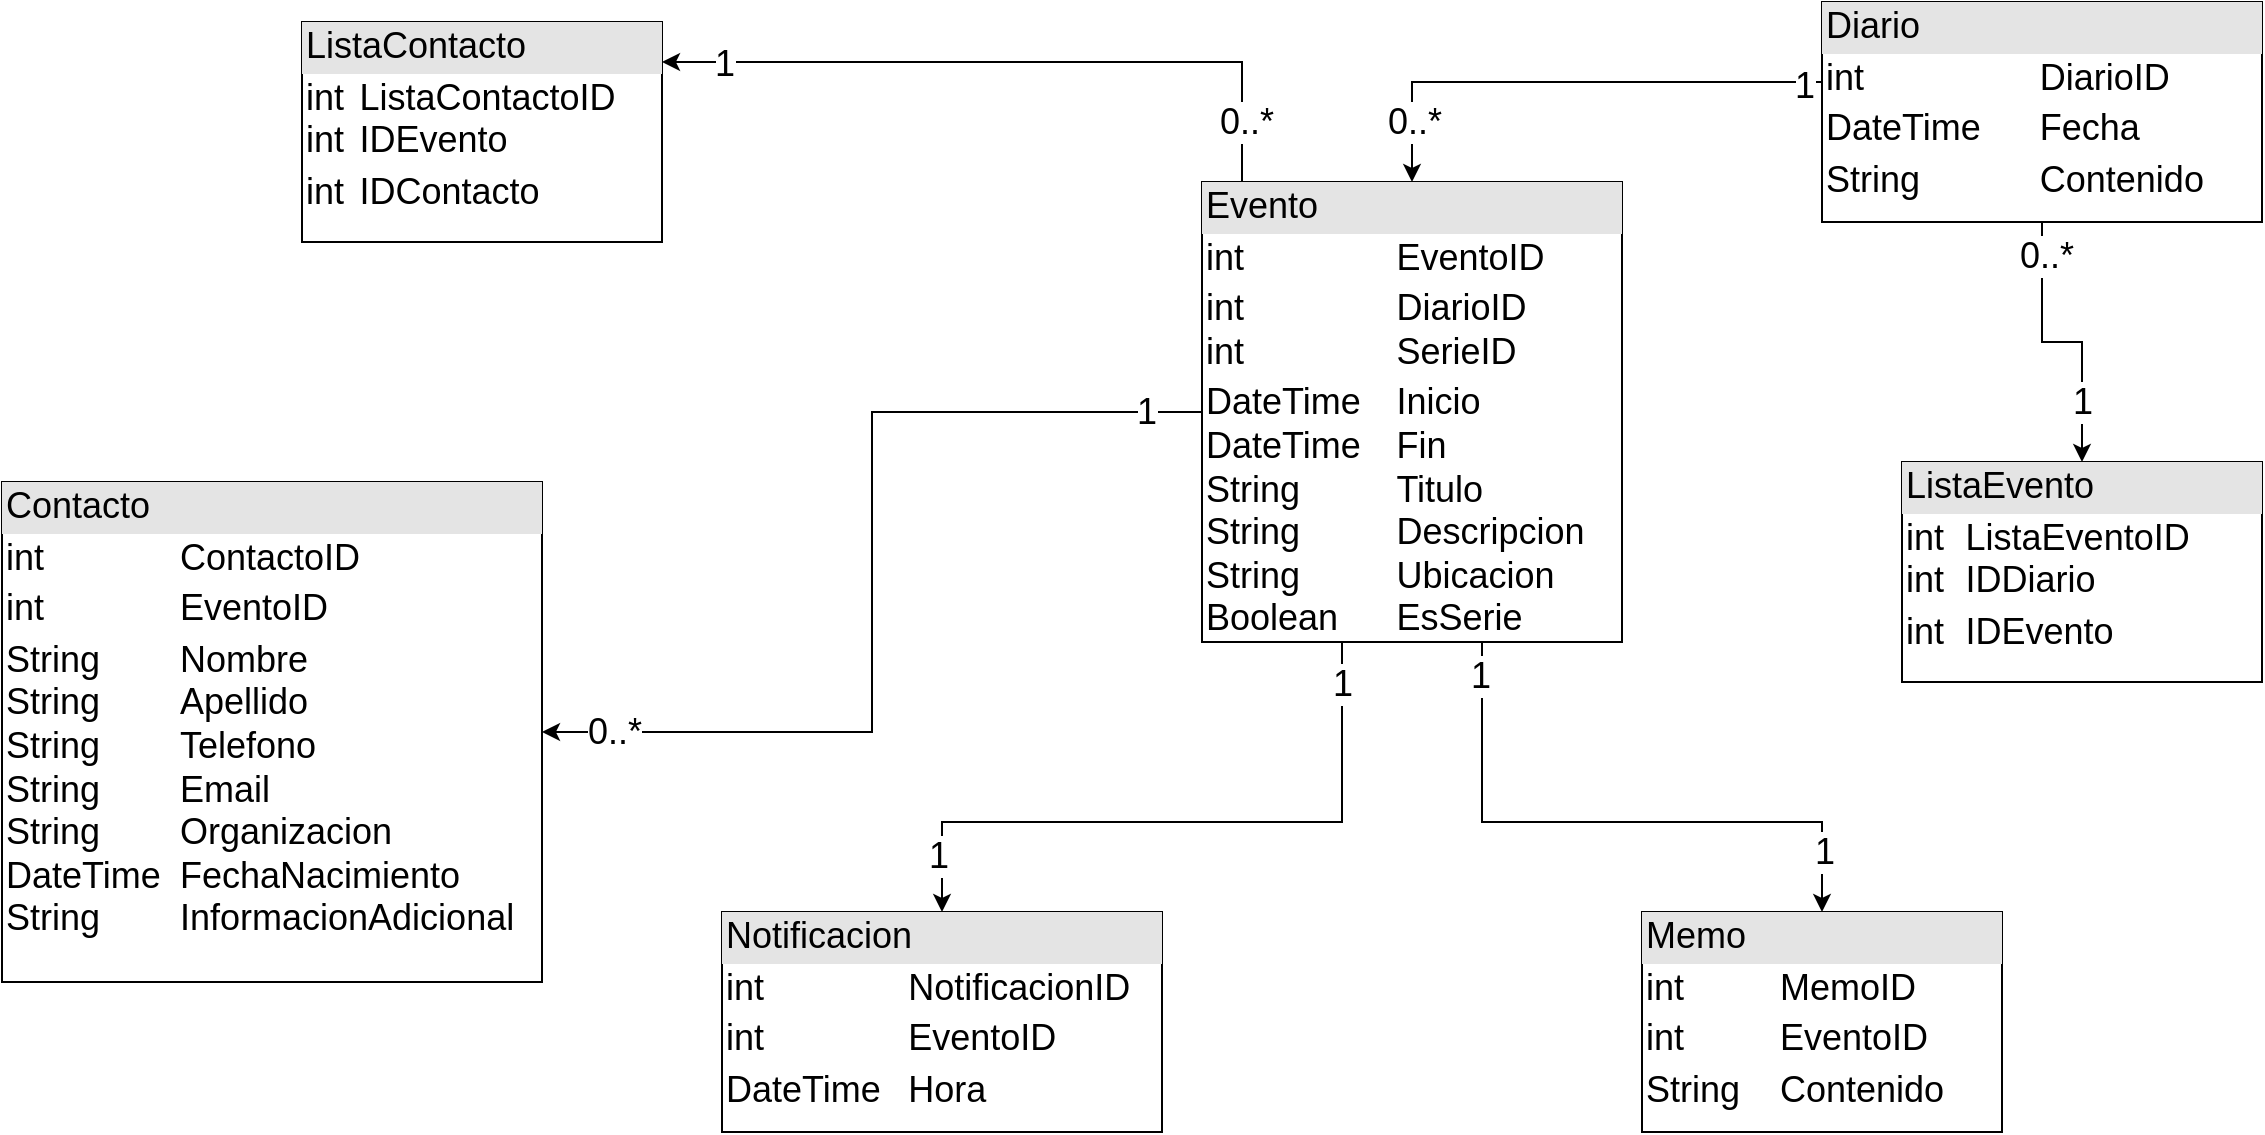 <mxfile version="14.6.8" type="device"><diagram id="wIh8t5mPLOcBqdB9Jo3H" name="Page-1"><mxGraphModel dx="1086" dy="627" grid="1" gridSize="10" guides="1" tooltips="1" connect="1" arrows="1" fold="1" page="1" pageScale="1" pageWidth="827" pageHeight="1169" math="0" shadow="0"><root><mxCell id="0"/><mxCell id="1" parent="0"/><mxCell id="i-67r1jPQigWwQzcKloS-8" value="&lt;div style=&quot;box-sizing: border-box ; width: 100% ; background: #e4e4e4 ; padding: 2px&quot;&gt;Contacto&lt;/div&gt;&lt;table style=&quot;width: 100% ; font-size: 1em&quot; cellpadding=&quot;2&quot; cellspacing=&quot;0&quot;&gt;&lt;tbody&gt;&lt;tr&gt;&lt;td&gt;int&lt;/td&gt;&lt;td&gt;ContactoID&lt;/td&gt;&lt;/tr&gt;&lt;tr&gt;&lt;td&gt;int&lt;/td&gt;&lt;td&gt;EventoID&lt;/td&gt;&lt;/tr&gt;&lt;tr&gt;&lt;td&gt;String&lt;br&gt;String&lt;br&gt;String&lt;br&gt;String&lt;br&gt;String&lt;br&gt;DateTime&lt;br&gt;String&lt;/td&gt;&lt;td&gt;Nombre&lt;br&gt;Apellido&lt;br&gt;Telefono&lt;br&gt;Email&lt;br&gt;Organizacion&lt;br&gt;FechaNacimiento&lt;br&gt;InformacionAdicional&lt;/td&gt;&lt;/tr&gt;&lt;/tbody&gt;&lt;/table&gt;" style="verticalAlign=top;align=left;overflow=fill;html=1;fontSize=18;" parent="1" vertex="1"><mxGeometry x="50" y="260" width="270" height="250" as="geometry"/></mxCell><mxCell id="i-67r1jPQigWwQzcKloS-9" value="&lt;div style=&quot;box-sizing: border-box ; width: 100% ; background: #e4e4e4 ; padding: 2px&quot;&gt;Memo&lt;/div&gt;&lt;table style=&quot;width: 100% ; font-size: 1em&quot; cellpadding=&quot;2&quot; cellspacing=&quot;0&quot;&gt;&lt;tbody&gt;&lt;tr&gt;&lt;td&gt;int&lt;/td&gt;&lt;td&gt;MemoID&lt;/td&gt;&lt;/tr&gt;&lt;tr&gt;&lt;td&gt;int&lt;/td&gt;&lt;td&gt;EventoID&lt;/td&gt;&lt;/tr&gt;&lt;tr&gt;&lt;td&gt;String&lt;/td&gt;&lt;td&gt;Contenido&lt;/td&gt;&lt;/tr&gt;&lt;/tbody&gt;&lt;/table&gt;" style="verticalAlign=top;align=left;overflow=fill;html=1;fontSize=18;" parent="1" vertex="1"><mxGeometry x="870" y="475" width="180" height="110" as="geometry"/></mxCell><mxCell id="i-67r1jPQigWwQzcKloS-10" value="&lt;div style=&quot;box-sizing: border-box ; width: 100% ; background: #e4e4e4 ; padding: 2px&quot;&gt;Notificacion&lt;/div&gt;&lt;table style=&quot;width: 100% ; font-size: 1em&quot; cellpadding=&quot;2&quot; cellspacing=&quot;0&quot;&gt;&lt;tbody&gt;&lt;tr&gt;&lt;td&gt;int&lt;/td&gt;&lt;td&gt;NotificacionID&lt;/td&gt;&lt;/tr&gt;&lt;tr&gt;&lt;td&gt;int&lt;/td&gt;&lt;td&gt;EventoID&lt;/td&gt;&lt;/tr&gt;&lt;tr&gt;&lt;td&gt;DateTime&lt;/td&gt;&lt;td&gt;Hora&lt;/td&gt;&lt;/tr&gt;&lt;/tbody&gt;&lt;/table&gt;" style="verticalAlign=top;align=left;overflow=fill;html=1;fontSize=18;" parent="1" vertex="1"><mxGeometry x="410" y="475" width="220" height="110" as="geometry"/></mxCell><mxCell id="R7Fc-hDYU7Bgv7qYm1vR-2" style="edgeStyle=orthogonalEdgeStyle;rounded=0;orthogonalLoop=1;jettySize=auto;html=1;entryX=1;entryY=0.5;entryDx=0;entryDy=0;" edge="1" parent="1" source="i-67r1jPQigWwQzcKloS-11" target="i-67r1jPQigWwQzcKloS-8"><mxGeometry relative="1" as="geometry"/></mxCell><mxCell id="R7Fc-hDYU7Bgv7qYm1vR-7" value="1" style="edgeLabel;html=1;align=center;verticalAlign=middle;resizable=0;points=[];fontSize=18;" vertex="1" connectable="0" parent="R7Fc-hDYU7Bgv7qYm1vR-2"><mxGeometry x="-0.883" relative="1" as="geometry"><mxPoint as="offset"/></mxGeometry></mxCell><mxCell id="R7Fc-hDYU7Bgv7qYm1vR-8" value="0..*" style="edgeLabel;html=1;align=center;verticalAlign=middle;resizable=0;points=[];fontSize=18;" vertex="1" connectable="0" parent="R7Fc-hDYU7Bgv7qYm1vR-2"><mxGeometry x="0.853" relative="1" as="geometry"><mxPoint as="offset"/></mxGeometry></mxCell><mxCell id="R7Fc-hDYU7Bgv7qYm1vR-3" style="edgeStyle=orthogonalEdgeStyle;rounded=0;orthogonalLoop=1;jettySize=auto;html=1;" edge="1" parent="1" source="i-67r1jPQigWwQzcKloS-11" target="i-67r1jPQigWwQzcKloS-10"><mxGeometry relative="1" as="geometry"><Array as="points"><mxPoint x="720" y="430"/><mxPoint x="520" y="430"/></Array></mxGeometry></mxCell><mxCell id="R7Fc-hDYU7Bgv7qYm1vR-9" value="1" style="edgeLabel;html=1;align=center;verticalAlign=middle;resizable=0;points=[];fontSize=18;" vertex="1" connectable="0" parent="R7Fc-hDYU7Bgv7qYm1vR-3"><mxGeometry x="-0.937" relative="1" as="geometry"><mxPoint y="10" as="offset"/></mxGeometry></mxCell><mxCell id="R7Fc-hDYU7Bgv7qYm1vR-11" value="1" style="edgeLabel;html=1;align=center;verticalAlign=middle;resizable=0;points=[];fontSize=18;" vertex="1" connectable="0" parent="R7Fc-hDYU7Bgv7qYm1vR-3"><mxGeometry x="0.83" y="-2" relative="1" as="geometry"><mxPoint as="offset"/></mxGeometry></mxCell><mxCell id="R7Fc-hDYU7Bgv7qYm1vR-4" style="edgeStyle=orthogonalEdgeStyle;rounded=0;orthogonalLoop=1;jettySize=auto;html=1;entryX=0.5;entryY=0;entryDx=0;entryDy=0;" edge="1" parent="1" source="i-67r1jPQigWwQzcKloS-11" target="i-67r1jPQigWwQzcKloS-9"><mxGeometry relative="1" as="geometry"><Array as="points"><mxPoint x="790" y="430"/><mxPoint x="960" y="430"/></Array></mxGeometry></mxCell><mxCell id="R7Fc-hDYU7Bgv7qYm1vR-10" value="1" style="edgeLabel;html=1;align=center;verticalAlign=middle;resizable=0;points=[];fontSize=18;" vertex="1" connectable="0" parent="R7Fc-hDYU7Bgv7qYm1vR-4"><mxGeometry x="-0.889" y="-1" relative="1" as="geometry"><mxPoint as="offset"/></mxGeometry></mxCell><mxCell id="R7Fc-hDYU7Bgv7qYm1vR-12" value="1" style="edgeLabel;html=1;align=center;verticalAlign=middle;resizable=0;points=[];fontSize=18;" vertex="1" connectable="0" parent="R7Fc-hDYU7Bgv7qYm1vR-4"><mxGeometry x="0.802" y="1" relative="1" as="geometry"><mxPoint as="offset"/></mxGeometry></mxCell><mxCell id="R7Fc-hDYU7Bgv7qYm1vR-20" style="edgeStyle=orthogonalEdgeStyle;rounded=0;orthogonalLoop=1;jettySize=auto;html=1;fontSize=18;" edge="1" parent="1" source="i-67r1jPQigWwQzcKloS-11" target="R7Fc-hDYU7Bgv7qYm1vR-18"><mxGeometry relative="1" as="geometry"><Array as="points"><mxPoint x="670" y="50"/></Array></mxGeometry></mxCell><mxCell id="R7Fc-hDYU7Bgv7qYm1vR-21" value="1" style="edgeLabel;html=1;align=center;verticalAlign=middle;resizable=0;points=[];fontSize=18;" vertex="1" connectable="0" parent="R7Fc-hDYU7Bgv7qYm1vR-20"><mxGeometry x="0.825" y="1" relative="1" as="geometry"><mxPoint as="offset"/></mxGeometry></mxCell><mxCell id="R7Fc-hDYU7Bgv7qYm1vR-22" value="0..*" style="edgeLabel;html=1;align=center;verticalAlign=middle;resizable=0;points=[];fontSize=18;" vertex="1" connectable="0" parent="R7Fc-hDYU7Bgv7qYm1vR-20"><mxGeometry x="-0.908" y="-2" relative="1" as="geometry"><mxPoint y="-14" as="offset"/></mxGeometry></mxCell><mxCell id="i-67r1jPQigWwQzcKloS-11" value="&lt;div style=&quot;box-sizing: border-box ; width: 100% ; background: #e4e4e4 ; padding: 2px&quot;&gt;Evento&lt;/div&gt;&lt;table style=&quot;width: 100% ; font-size: 1em&quot; cellpadding=&quot;2&quot; cellspacing=&quot;0&quot;&gt;&lt;tbody&gt;&lt;tr&gt;&lt;td&gt;int&lt;/td&gt;&lt;td&gt;EventoID&lt;/td&gt;&lt;/tr&gt;&lt;tr&gt;&lt;td&gt;int&lt;br&gt;int&lt;/td&gt;&lt;td&gt;DiarioID&lt;br&gt;SerieID&lt;/td&gt;&lt;/tr&gt;&lt;tr&gt;&lt;td&gt;DateTime&lt;br&gt;DateTime&lt;br&gt;String&lt;br&gt;String&lt;br&gt;String&lt;br&gt;Boolean&lt;br&gt;&lt;br&gt;&lt;/td&gt;&lt;td&gt;Inicio&lt;br&gt;Fin&lt;br&gt;Titulo&lt;br&gt;Descripcion&lt;br&gt;Ubicacion&lt;br&gt;EsSerie&lt;br&gt;&lt;br&gt;&lt;/td&gt;&lt;/tr&gt;&lt;/tbody&gt;&lt;/table&gt;" style="verticalAlign=top;align=left;overflow=fill;html=1;fontSize=18;" parent="1" vertex="1"><mxGeometry x="650" y="110" width="210" height="230" as="geometry"/></mxCell><mxCell id="R7Fc-hDYU7Bgv7qYm1vR-1" style="edgeStyle=orthogonalEdgeStyle;rounded=0;orthogonalLoop=1;jettySize=auto;html=1;entryX=0.5;entryY=0;entryDx=0;entryDy=0;" edge="1" parent="1" source="i-67r1jPQigWwQzcKloS-12" target="i-67r1jPQigWwQzcKloS-11"><mxGeometry relative="1" as="geometry"><Array as="points"><mxPoint x="755" y="60"/></Array></mxGeometry></mxCell><mxCell id="R7Fc-hDYU7Bgv7qYm1vR-5" value="&lt;font style=&quot;font-size: 18px;&quot;&gt;1&lt;/font&gt;" style="edgeLabel;html=1;align=center;verticalAlign=middle;resizable=0;points=[];fontSize=18;" vertex="1" connectable="0" parent="R7Fc-hDYU7Bgv7qYm1vR-1"><mxGeometry x="-0.931" y="2" relative="1" as="geometry"><mxPoint as="offset"/></mxGeometry></mxCell><mxCell id="R7Fc-hDYU7Bgv7qYm1vR-6" value="0..*" style="edgeLabel;html=1;align=center;verticalAlign=middle;resizable=0;points=[];fontSize=18;" vertex="1" connectable="0" parent="R7Fc-hDYU7Bgv7qYm1vR-1"><mxGeometry x="0.867" y="1" relative="1" as="geometry"><mxPoint y="-13" as="offset"/></mxGeometry></mxCell><mxCell id="R7Fc-hDYU7Bgv7qYm1vR-15" style="edgeStyle=orthogonalEdgeStyle;rounded=0;orthogonalLoop=1;jettySize=auto;html=1;entryX=0.5;entryY=0;entryDx=0;entryDy=0;fontSize=18;" edge="1" parent="1" source="i-67r1jPQigWwQzcKloS-12" target="R7Fc-hDYU7Bgv7qYm1vR-13"><mxGeometry relative="1" as="geometry"/></mxCell><mxCell id="R7Fc-hDYU7Bgv7qYm1vR-16" value="0..*" style="edgeLabel;html=1;align=center;verticalAlign=middle;resizable=0;points=[];fontSize=18;" vertex="1" connectable="0" parent="R7Fc-hDYU7Bgv7qYm1vR-15"><mxGeometry x="-0.755" y="2" relative="1" as="geometry"><mxPoint as="offset"/></mxGeometry></mxCell><mxCell id="R7Fc-hDYU7Bgv7qYm1vR-17" value="1" style="edgeLabel;html=1;align=center;verticalAlign=middle;resizable=0;points=[];fontSize=18;" vertex="1" connectable="0" parent="R7Fc-hDYU7Bgv7qYm1vR-15"><mxGeometry x="0.436" relative="1" as="geometry"><mxPoint y="9" as="offset"/></mxGeometry></mxCell><mxCell id="i-67r1jPQigWwQzcKloS-12" value="&lt;div style=&quot;box-sizing: border-box ; width: 100% ; background: #e4e4e4 ; padding: 2px&quot;&gt;Diario&lt;/div&gt;&lt;table style=&quot;width: 100% ; font-size: 1em&quot; cellpadding=&quot;2&quot; cellspacing=&quot;0&quot;&gt;&lt;tbody&gt;&lt;tr&gt;&lt;td&gt;int&lt;/td&gt;&lt;td&gt;DiarioID&lt;/td&gt;&lt;/tr&gt;&lt;tr&gt;&lt;td&gt;DateTime&lt;/td&gt;&lt;td&gt;Fecha&lt;/td&gt;&lt;/tr&gt;&lt;tr&gt;&lt;td&gt;String&lt;/td&gt;&lt;td&gt;Contenido&lt;/td&gt;&lt;/tr&gt;&lt;/tbody&gt;&lt;/table&gt;" style="verticalAlign=top;align=left;overflow=fill;html=1;fontSize=18;" parent="1" vertex="1"><mxGeometry x="960" y="20" width="220" height="110" as="geometry"/></mxCell><mxCell id="R7Fc-hDYU7Bgv7qYm1vR-13" value="&lt;div style=&quot;box-sizing: border-box ; width: 100% ; background: #e4e4e4 ; padding: 2px&quot;&gt;ListaEvento&lt;/div&gt;&lt;table style=&quot;width: 100% ; font-size: 1em&quot; cellpadding=&quot;2&quot; cellspacing=&quot;0&quot;&gt;&lt;tbody&gt;&lt;tr&gt;&lt;td&gt;int&lt;br&gt;int&lt;/td&gt;&lt;td&gt;ListaEventoID&lt;br&gt;IDDiario&lt;/td&gt;&lt;/tr&gt;&lt;tr&gt;&lt;td&gt;int&lt;/td&gt;&lt;td&gt;IDEvento&lt;/td&gt;&lt;/tr&gt;&lt;tr&gt;&lt;td&gt;&lt;/td&gt;&lt;td&gt;&lt;br&gt;&lt;/td&gt;&lt;/tr&gt;&lt;/tbody&gt;&lt;/table&gt;" style="verticalAlign=top;align=left;overflow=fill;html=1;fontSize=18;" vertex="1" parent="1"><mxGeometry x="1000" y="250" width="180" height="110" as="geometry"/></mxCell><mxCell id="R7Fc-hDYU7Bgv7qYm1vR-18" value="&lt;div style=&quot;box-sizing: border-box ; width: 100% ; background: #e4e4e4 ; padding: 2px&quot;&gt;ListaContacto&lt;/div&gt;&lt;table style=&quot;width: 100% ; font-size: 1em&quot; cellpadding=&quot;2&quot; cellspacing=&quot;0&quot;&gt;&lt;tbody&gt;&lt;tr&gt;&lt;td&gt;int&lt;br&gt;int&lt;/td&gt;&lt;td&gt;ListaContactoID&lt;br&gt;IDEvento&lt;/td&gt;&lt;/tr&gt;&lt;tr&gt;&lt;td&gt;int&lt;/td&gt;&lt;td&gt;IDContacto&lt;/td&gt;&lt;/tr&gt;&lt;tr&gt;&lt;td&gt;&lt;/td&gt;&lt;td&gt;&lt;br&gt;&lt;/td&gt;&lt;/tr&gt;&lt;/tbody&gt;&lt;/table&gt;" style="verticalAlign=top;align=left;overflow=fill;html=1;fontSize=18;" vertex="1" parent="1"><mxGeometry x="200" y="30" width="180" height="110" as="geometry"/></mxCell></root></mxGraphModel></diagram></mxfile>